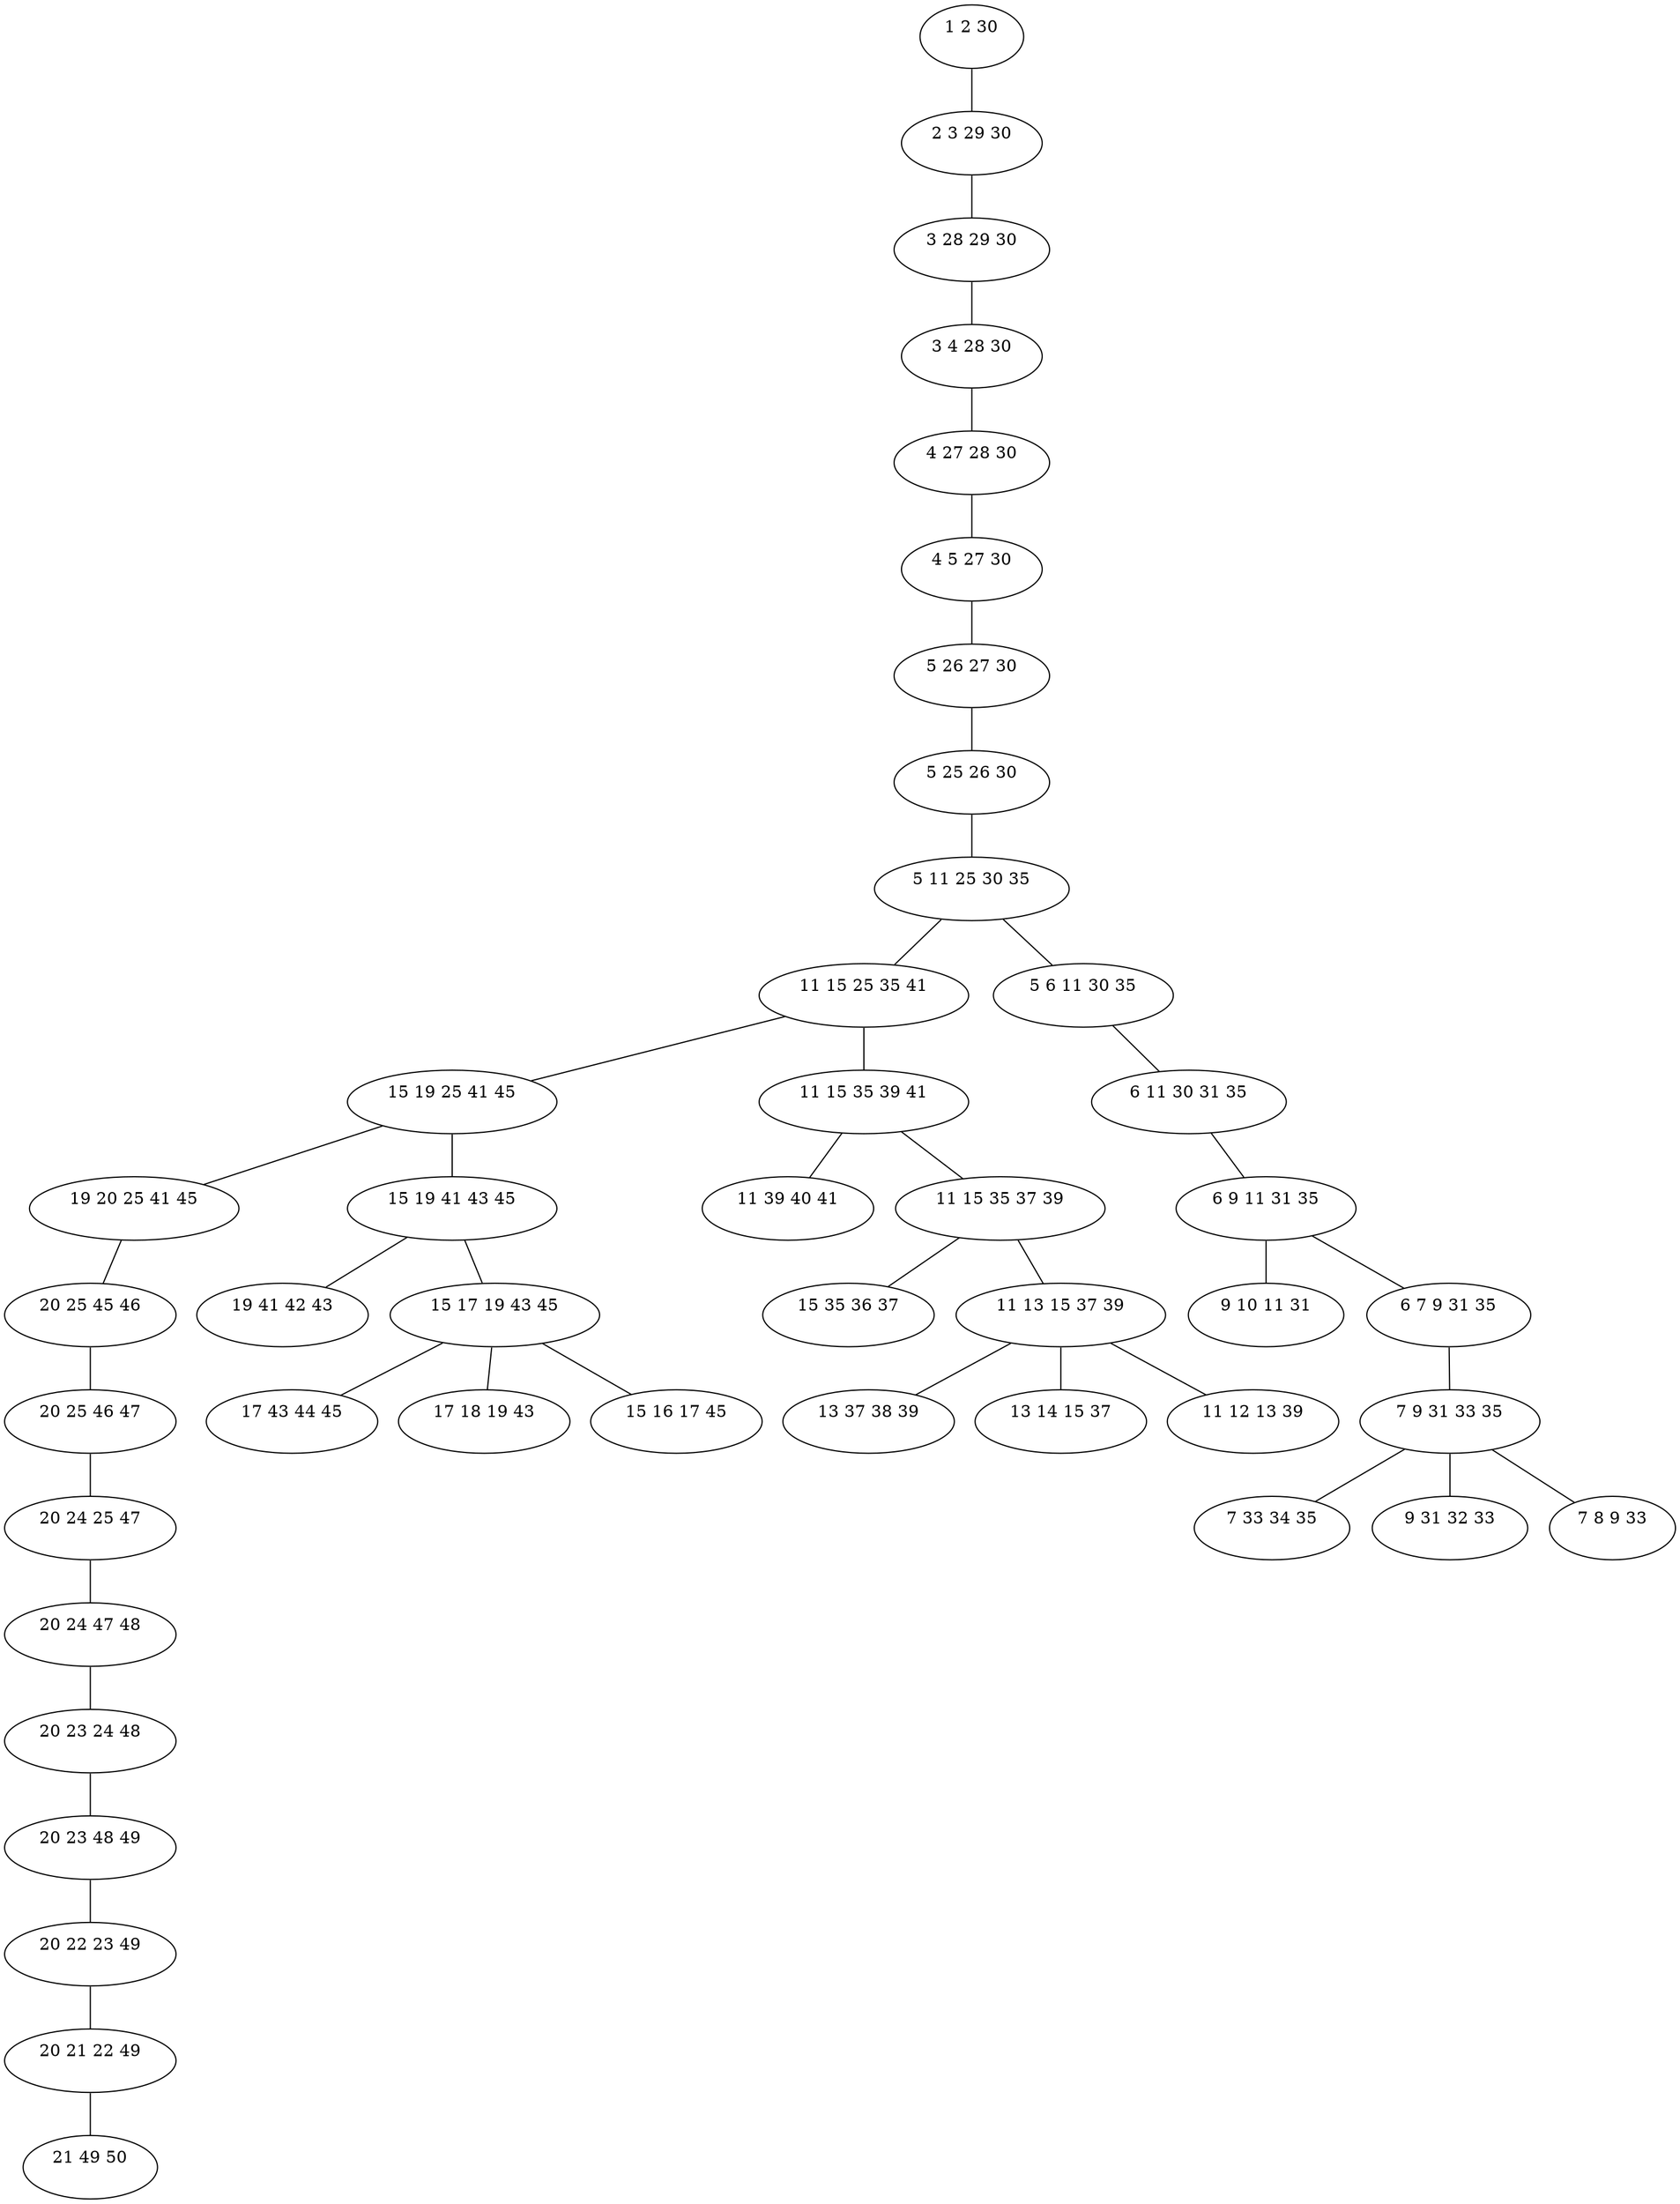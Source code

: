 graph G {

	bag0 [label="1 2 30
 "]
	bag1 [label="2 3 29 30
 "]
	bag2 [label="3 28 29 30
 "]
	bag3 [label="3 4 28 30
 "]
	bag4 [label="4 27 28 30
 "]
	bag5 [label="4 5 27 30
 "]
	bag6 [label="5 26 27 30
 "]
	bag7 [label="5 25 26 30
 "]
	bag8 [label="5 11 25 30 35
 "]
	bag9 [label="11 15 25 35 41
 "]
	bag10 [label="15 19 25 41 45
 "]
	bag11 [label="19 20 25 41 45
 "]
	bag12 [label="20 25 45 46
 "]
	bag13 [label="20 25 46 47
 "]
	bag14 [label="20 24 25 47
 "]
	bag15 [label="20 24 47 48
 "]
	bag16 [label="20 23 24 48
 "]
	bag17 [label="20 23 48 49
 "]
	bag18 [label="20 22 23 49
 "]
	bag19 [label="20 21 22 49
 "]
	bag20 [label="21 49 50
 "]
	bag21 [label="15 19 41 43 45
 "]
	bag22 [label="19 41 42 43
 "]
	bag23 [label="15 17 19 43 45
 "]
	bag24 [label="17 43 44 45
 "]
	bag25 [label="17 18 19 43
 "]
	bag26 [label="15 16 17 45
 "]
	bag27 [label="11 15 35 39 41
 "]
	bag28 [label="11 39 40 41
 "]
	bag29 [label="11 15 35 37 39
 "]
	bag30 [label="15 35 36 37
 "]
	bag31 [label="11 13 15 37 39
 "]
	bag32 [label="13 37 38 39
 "]
	bag33 [label="13 14 15 37
 "]
	bag34 [label="11 12 13 39
 "]
	bag35 [label="5 6 11 30 35
 "]
	bag36 [label="6 11 30 31 35
 "]
	bag37 [label="6 9 11 31 35
 "]
	bag38 [label="9 10 11 31
 "]
	bag39 [label="6 7 9 31 35
 "]
	bag40 [label="7 9 31 33 35
 "]
	bag41 [label="7 33 34 35
 "]
	bag42 [label="9 31 32 33
 "]
	bag43 [label="7 8 9 33
 "]

	bag0 -- bag1
	bag1 -- bag2
	bag2 -- bag3
	bag3 -- bag4
	bag4 -- bag5
	bag5 -- bag6
	bag6 -- bag7
	bag7 -- bag8
	bag8 -- bag9
	bag8 -- bag35
	bag9 -- bag10
	bag9 -- bag27
	bag10 -- bag11
	bag10 -- bag21
	bag11 -- bag12
	bag12 -- bag13
	bag13 -- bag14
	bag14 -- bag15
	bag15 -- bag16
	bag16 -- bag17
	bag17 -- bag18
	bag18 -- bag19
	bag19 -- bag20
	bag21 -- bag22
	bag21 -- bag23
	bag23 -- bag24
	bag23 -- bag25
	bag23 -- bag26
	bag27 -- bag28
	bag27 -- bag29
	bag29 -- bag30
	bag29 -- bag31
	bag31 -- bag32
	bag31 -- bag33
	bag31 -- bag34
	bag35 -- bag36
	bag36 -- bag37
	bag37 -- bag38
	bag37 -- bag39
	bag39 -- bag40
	bag40 -- bag41
	bag40 -- bag42
	bag40 -- bag43

}